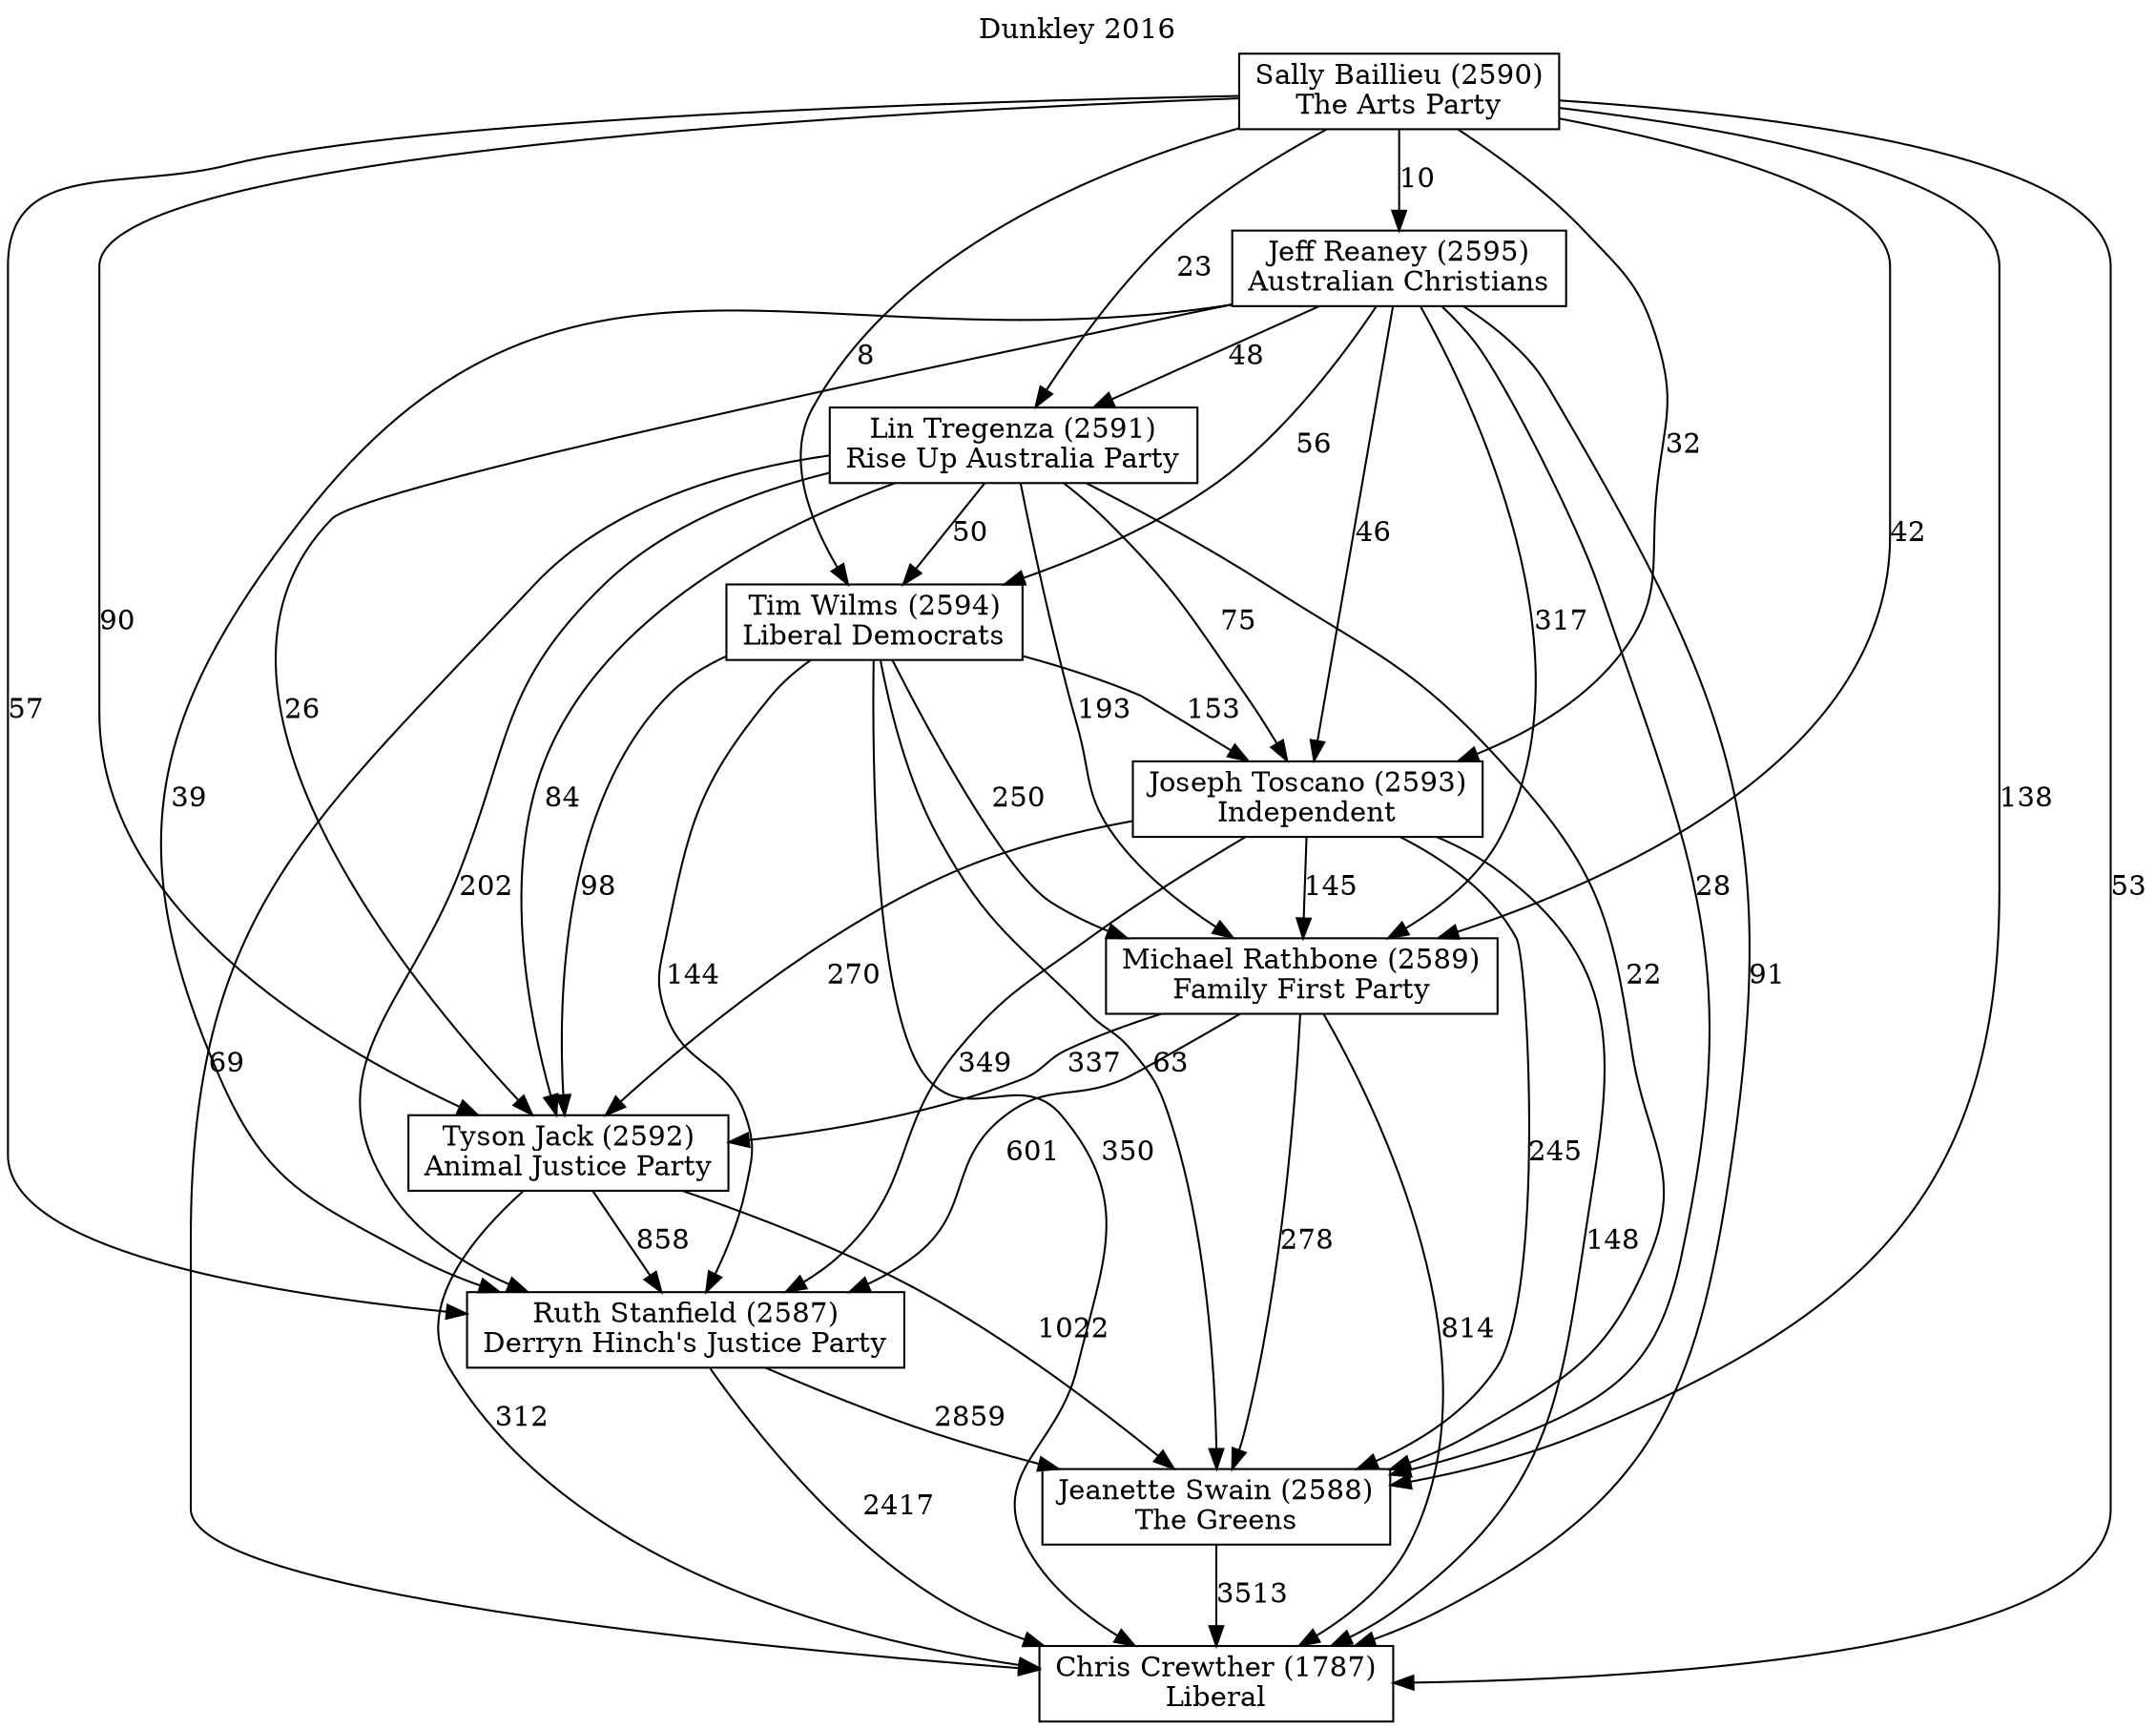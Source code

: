 // House preference flow
digraph "Chris Crewther (1787)_Dunkley_2016" {
	graph [label="Dunkley 2016" labelloc=t mclimit=2]
	node [shape=box]
	"Chris Crewther (1787)" [label="Chris Crewther (1787)
Liberal"]
	"Jeanette Swain (2588)" [label="Jeanette Swain (2588)
The Greens"]
	"Ruth Stanfield (2587)" [label="Ruth Stanfield (2587)
Derryn Hinch's Justice Party"]
	"Tyson Jack (2592)" [label="Tyson Jack (2592)
Animal Justice Party"]
	"Michael Rathbone (2589)" [label="Michael Rathbone (2589)
Family First Party"]
	"Joseph Toscano (2593)" [label="Joseph Toscano (2593)
Independent"]
	"Tim Wilms (2594)" [label="Tim Wilms (2594)
Liberal Democrats"]
	"Lin Tregenza (2591)" [label="Lin Tregenza (2591)
Rise Up Australia Party"]
	"Jeff Reaney (2595)" [label="Jeff Reaney (2595)
Australian Christians"]
	"Sally Baillieu (2590)" [label="Sally Baillieu (2590)
The Arts Party"]
	"Jeanette Swain (2588)" -> "Chris Crewther (1787)" [label=3513]
	"Ruth Stanfield (2587)" -> "Jeanette Swain (2588)" [label=2859]
	"Tyson Jack (2592)" -> "Ruth Stanfield (2587)" [label=858]
	"Michael Rathbone (2589)" -> "Tyson Jack (2592)" [label=337]
	"Joseph Toscano (2593)" -> "Michael Rathbone (2589)" [label=145]
	"Tim Wilms (2594)" -> "Joseph Toscano (2593)" [label=153]
	"Lin Tregenza (2591)" -> "Tim Wilms (2594)" [label=50]
	"Jeff Reaney (2595)" -> "Lin Tregenza (2591)" [label=48]
	"Sally Baillieu (2590)" -> "Jeff Reaney (2595)" [label=10]
	"Ruth Stanfield (2587)" -> "Chris Crewther (1787)" [label=2417]
	"Tyson Jack (2592)" -> "Chris Crewther (1787)" [label=312]
	"Michael Rathbone (2589)" -> "Chris Crewther (1787)" [label=814]
	"Joseph Toscano (2593)" -> "Chris Crewther (1787)" [label=148]
	"Tim Wilms (2594)" -> "Chris Crewther (1787)" [label=350]
	"Lin Tregenza (2591)" -> "Chris Crewther (1787)" [label=69]
	"Jeff Reaney (2595)" -> "Chris Crewther (1787)" [label=91]
	"Sally Baillieu (2590)" -> "Chris Crewther (1787)" [label=53]
	"Sally Baillieu (2590)" -> "Lin Tregenza (2591)" [label=23]
	"Jeff Reaney (2595)" -> "Tim Wilms (2594)" [label=56]
	"Sally Baillieu (2590)" -> "Tim Wilms (2594)" [label=8]
	"Lin Tregenza (2591)" -> "Joseph Toscano (2593)" [label=75]
	"Jeff Reaney (2595)" -> "Joseph Toscano (2593)" [label=46]
	"Sally Baillieu (2590)" -> "Joseph Toscano (2593)" [label=32]
	"Tim Wilms (2594)" -> "Michael Rathbone (2589)" [label=250]
	"Lin Tregenza (2591)" -> "Michael Rathbone (2589)" [label=193]
	"Jeff Reaney (2595)" -> "Michael Rathbone (2589)" [label=317]
	"Sally Baillieu (2590)" -> "Michael Rathbone (2589)" [label=42]
	"Joseph Toscano (2593)" -> "Tyson Jack (2592)" [label=270]
	"Tim Wilms (2594)" -> "Tyson Jack (2592)" [label=98]
	"Lin Tregenza (2591)" -> "Tyson Jack (2592)" [label=84]
	"Jeff Reaney (2595)" -> "Tyson Jack (2592)" [label=26]
	"Sally Baillieu (2590)" -> "Tyson Jack (2592)" [label=90]
	"Michael Rathbone (2589)" -> "Ruth Stanfield (2587)" [label=601]
	"Joseph Toscano (2593)" -> "Ruth Stanfield (2587)" [label=349]
	"Tim Wilms (2594)" -> "Ruth Stanfield (2587)" [label=144]
	"Lin Tregenza (2591)" -> "Ruth Stanfield (2587)" [label=202]
	"Jeff Reaney (2595)" -> "Ruth Stanfield (2587)" [label=39]
	"Sally Baillieu (2590)" -> "Ruth Stanfield (2587)" [label=57]
	"Tyson Jack (2592)" -> "Jeanette Swain (2588)" [label=1022]
	"Michael Rathbone (2589)" -> "Jeanette Swain (2588)" [label=278]
	"Joseph Toscano (2593)" -> "Jeanette Swain (2588)" [label=245]
	"Tim Wilms (2594)" -> "Jeanette Swain (2588)" [label=63]
	"Lin Tregenza (2591)" -> "Jeanette Swain (2588)" [label=22]
	"Jeff Reaney (2595)" -> "Jeanette Swain (2588)" [label=28]
	"Sally Baillieu (2590)" -> "Jeanette Swain (2588)" [label=138]
}
